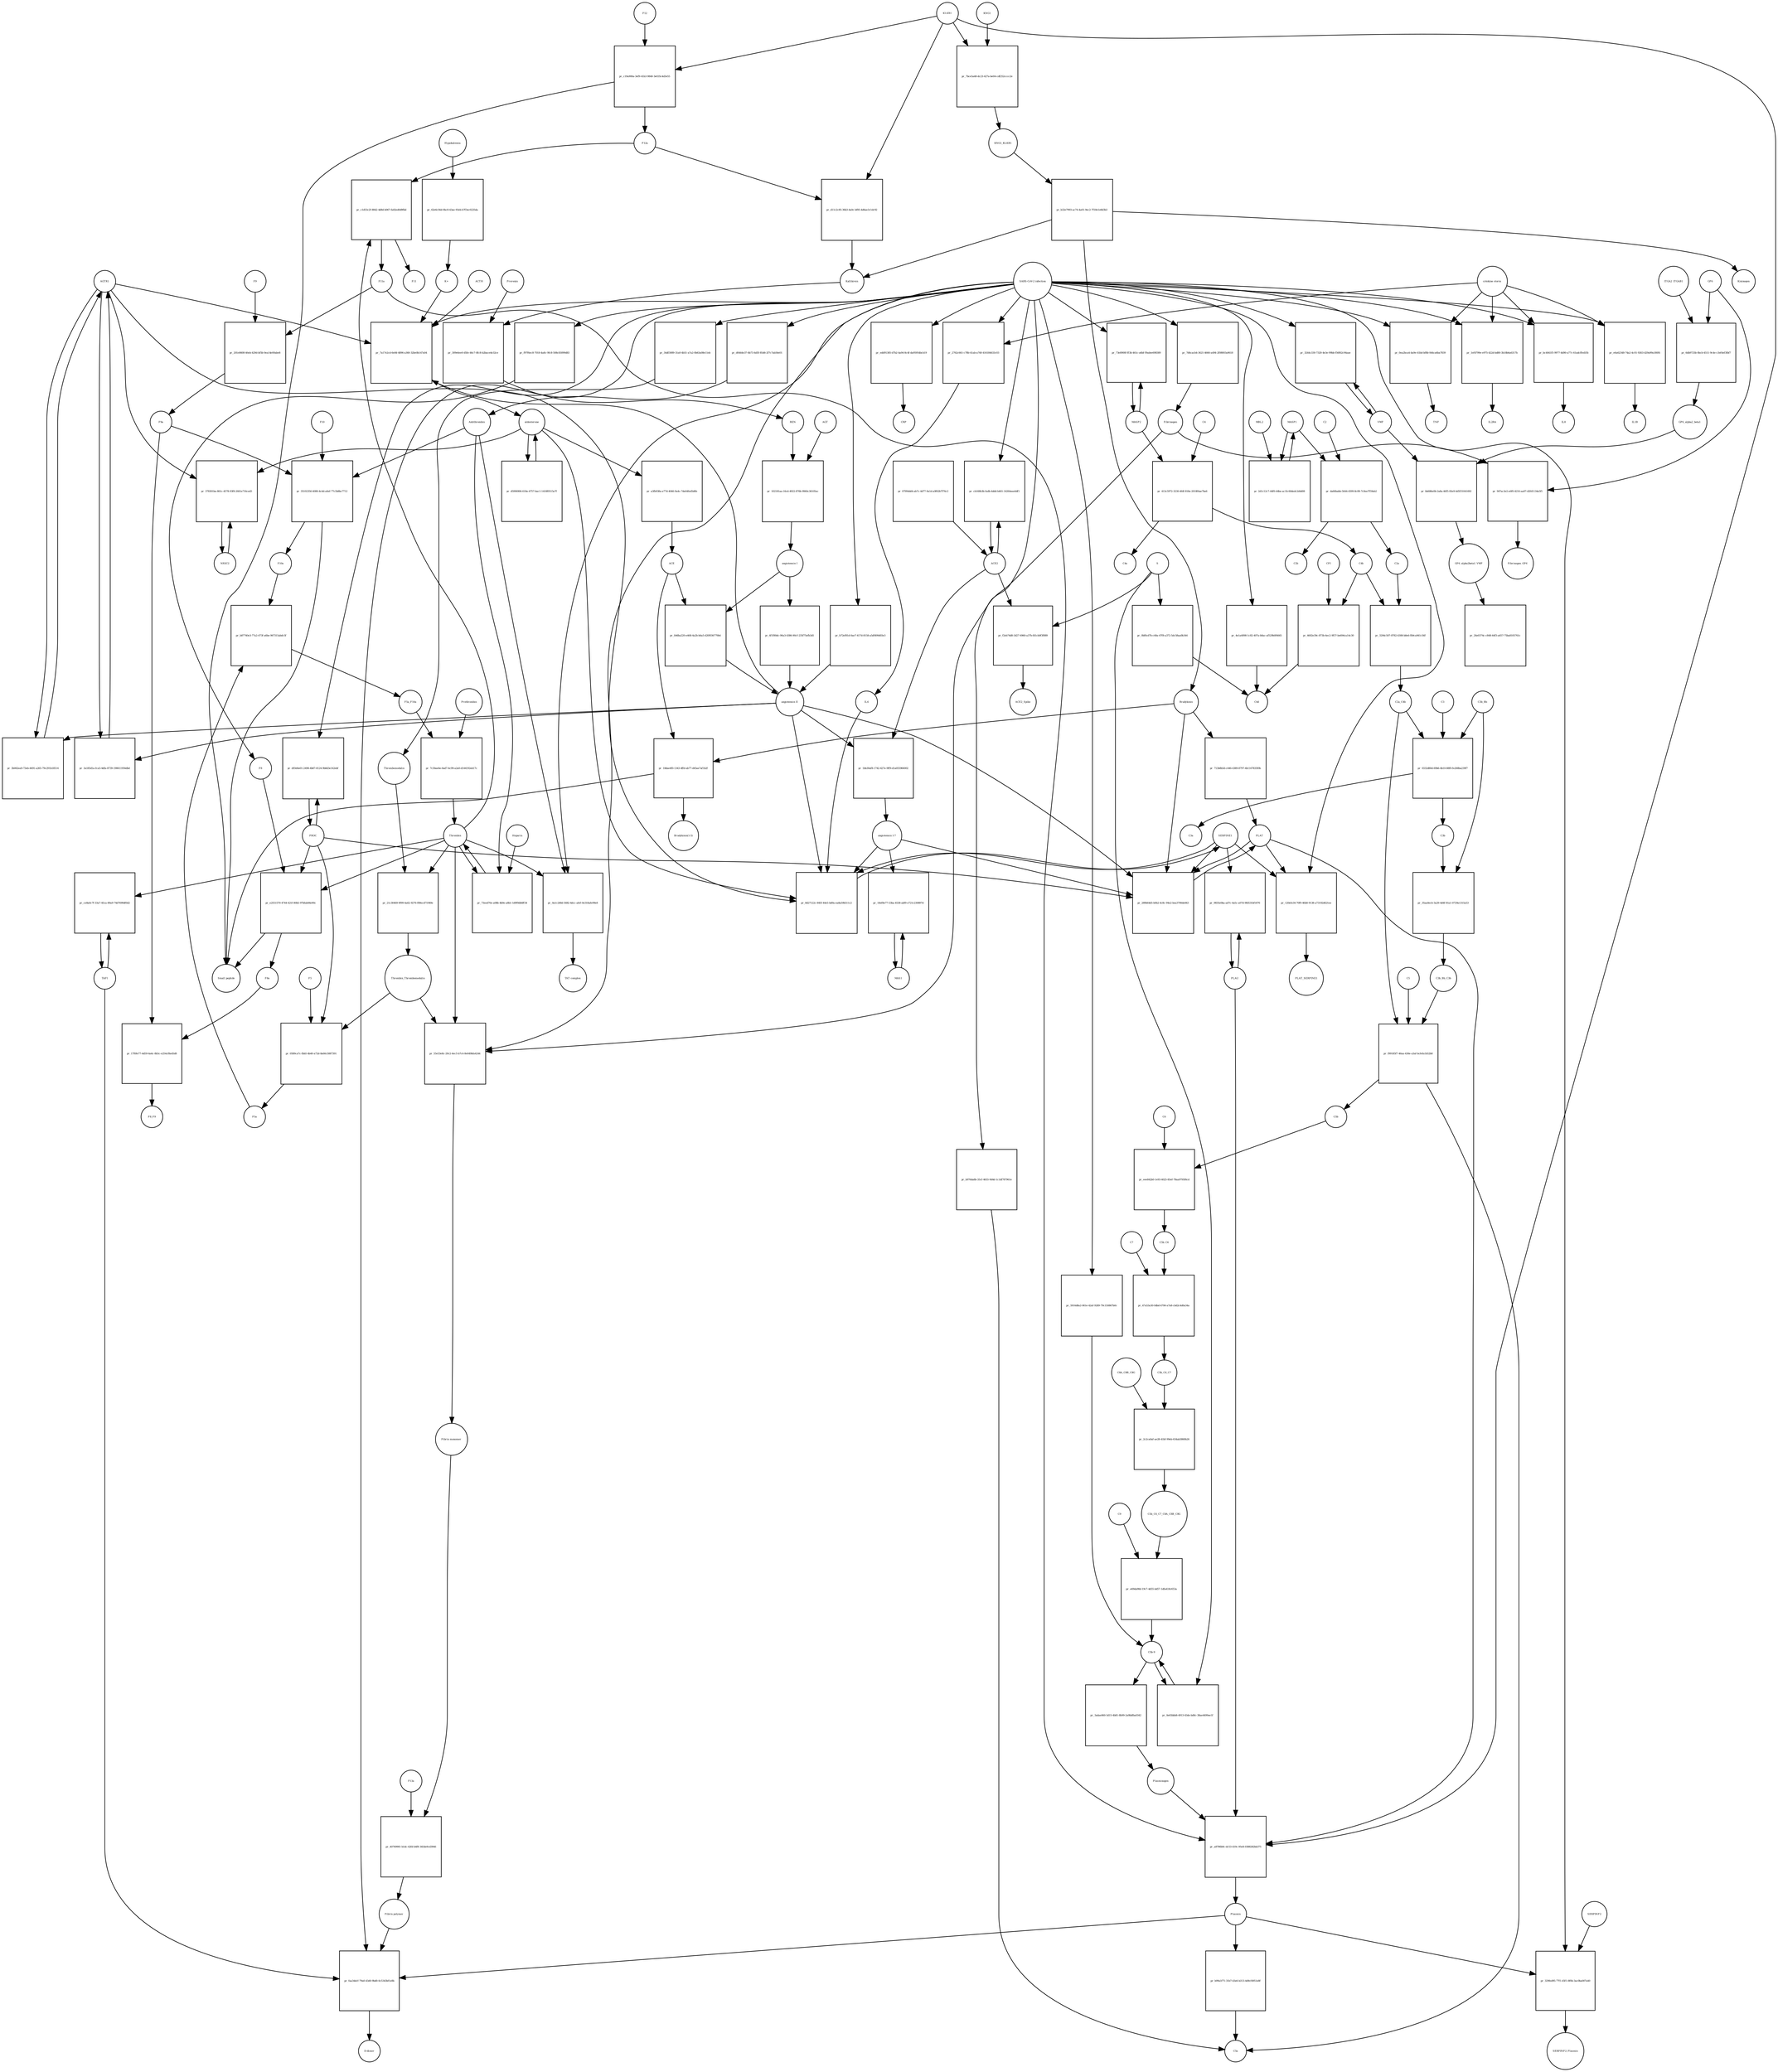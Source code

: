 strict digraph  {
F8 [annotation="urn_miriam_hgnc_3546|urn_miriam_taxonomy_9606", bipartite=0, cls=macromolecule, fontsize=4, label=F8, shape=circle];
"pr_e2551570-4744-421f-80b5-97bfab06e90c" [annotation="", bipartite=1, cls=process, fontsize=4, label="pr_e2551570-4744-421f-80b5-97bfab06e90c", shape=square];
"Small peptide" [annotation=urn_miriam_mesh_D010446, bipartite=0, cls=macromolecule, fontsize=4, label="Small peptide", shape=circle];
F8a [annotation="urn_miriam_hgnc.symbol_F8|urn_miriam_mesh_D015944|urn_miriam_taxonomy_9606", bipartite=0, cls=macromolecule, fontsize=4, label=F8a, shape=circle];
Thrombin [annotation="urn_miriam_hgnc_3535|urn_miriam_taxonomy_9606", bipartite=0, cls=macromolecule, fontsize=4, label=Thrombin, shape=circle];
PROC [annotation="urn_miriam_hgnc_9451|urn_miriam_taxonomy_9606", bipartite=0, cls=macromolecule, fontsize=4, label=PROC, shape=circle];
AGTR1 [annotation=urn_miriam_hgnc_336, bipartite=0, cls=macromolecule, fontsize=4, label=AGTR1, shape=circle];
"pr_3b062ea9-73eb-4491-a265-79c291b18514" [annotation="", bipartite=1, cls=process, fontsize=4, label="pr_3b062ea9-73eb-4491-a265-79c291b18514", shape=square];
"angiotensin II" [annotation="urn_miriam_obo.chebi_CHEBI%3A2718|urn_miriam_taxonomy_9606", bipartite=0, cls="simple chemical", fontsize=4, label="angiotensin II", shape=circle];
NR3C2 [annotation="", bipartite=0, cls=macromolecule, fontsize=4, label=NR3C2, shape=circle];
"pr_378301be-861c-4578-93f8-2661e716ced3" [annotation="", bipartite=1, cls=process, fontsize=4, label="pr_378301be-861c-4578-93f8-2661e716ced3", shape=square];
aldosterone [annotation="urn_miriam_obo.chebi_CHEBI%3A27584", bipartite=0, cls="simple chemical", fontsize=4, label=aldosterone, shape=circle];
"pr_d5996906-618e-4757-bac1-1418f0515a7f" [annotation="", bipartite=1, cls=process, fontsize=4, label="pr_d5996906-618e-4757-bac1-1418f0515a7f", shape=square];
SERPINE1 [annotation="", bipartite=0, cls=macromolecule, fontsize=4, label=SERPINE1, shape=circle];
"pr_8d27122c-845f-44e5-bd9a-ea8a59b511c2" [annotation="", bipartite=1, cls=process, fontsize=4, label="pr_8d27122c-845f-44e5-bd9a-ea8a59b511c2", shape=square];
"angiotensin I-7" [annotation="urn_miriam_obo.chebi_CHEBI%3A55438|urn_miriam_taxonomy_9606", bipartite=0, cls="simple chemical", fontsize=4, label="angiotensin I-7", shape=circle];
IL6 [annotation="urn_miriam_hgnc_6018|urn_miriam_taxonomy_9606", bipartite=0, cls=macromolecule, fontsize=4, label=IL6, shape=circle];
"pr_7a17e2cd-6e84-4896-a360-32be0b147a04" [annotation="", bipartite=1, cls=process, fontsize=4, label="pr_7a17e2cd-6e84-4896-a360-32be0b147a04", shape=square];
"SARS-CoV-2 infection" [annotation="urn_miriam_taxonomy_2697049|urn_miriam_mesh_D012327", bipartite=0, cls=phenotype, fontsize=4, label="SARS-CoV-2 infection", shape=circle];
"K+" [annotation="urn_miriam_obo.chebi_CHEBI%3A29103", bipartite=0, cls="simple chemical", fontsize=4, label="K+", shape=circle];
ACTH [annotation=urn_miriam_hgnc_9201, bipartite=0, cls="simple chemical", fontsize=4, label=ACTH, shape=circle];
"pr_b72ef81d-0ae7-417d-8158-a5df499d03e3" [annotation="", bipartite=1, cls=process, fontsize=4, label="pr_b72ef81d-0ae7-417d-8158-a5df499d03e3", shape=square];
Bradykinin [annotation="urn_miriam_obo.chebi_CHEBI%3A3165|urn_miriam_taxonomy_9606", bipartite=0, cls=macromolecule, fontsize=4, label=Bradykinin, shape=circle];
"pr_18dae4f0-1343-4ffd-ab77-d45ae7af1b2f" [annotation="", bipartite=1, cls=process, fontsize=4, label="pr_18dae4f0-1343-4ffd-ab77-d45ae7af1b2f", shape=square];
"Bradykinin(1-5)" [annotation="urn_miriam_mesh_C079000|urn_miriam_taxonomy_9606", bipartite=0, cls=macromolecule, fontsize=4, label="Bradykinin(1-5)", shape=circle];
ACE [annotation="urn_miriam_hgnc_2707|urn_miriam_taxonomy_9606", bipartite=0, cls=macromolecule, fontsize=4, label=ACE, shape=circle];
"pr_713b8b5d-c446-4389-8797-4b1167835f0b" [annotation="", bipartite=1, cls=process, fontsize=4, label="pr_713b8b5d-c446-4389-8797-4b1167835f0b", shape=square];
PLAT [annotation="urn_miriam_hgnc_9051|urn_miriam_taxonomy_9606", bipartite=0, cls=macromolecule, fontsize=4, label=PLAT, shape=circle];
"pr_3a185d1a-fca5-4dfa-8739-198611956dbd" [annotation="", bipartite=1, cls=process, fontsize=4, label="pr_3a185d1a-fca5-4dfa-8739-198611956dbd", shape=square];
MAS1 [annotation="", bipartite=0, cls=macromolecule, fontsize=4, label=MAS1, shape=circle];
"pr_18ef8e77-53ba-4538-abf9-e721c230897d" [annotation="", bipartite=1, cls=process, fontsize=4, label="pr_18ef8e77-53ba-4538-abf9-e721c230897d", shape=square];
Fibrinogen [annotation="urn_miriam_pubmed_19296670|urn_miriam_obo.go_GO%3A0005577|urn_miriam_hgnc_3661|urn_miriam_hgnc_3662|urn_miriam_hgnc_3694|urn_miriam_taxonomy_9606", bipartite=0, cls=complex, fontsize=4, label=Fibrinogen, shape=circle];
"pr_947ac3e2-e6f0-4216-aa07-d2fd1134a5f1" [annotation="", bipartite=1, cls=process, fontsize=4, label="pr_947ac3e2-e6f0-4216-aa07-d2fd1134a5f1", shape=square];
GP6 [annotation="urn_miriam_hgnc_HGNC%3A14388|urn_miriam_taxonomy_9606", bipartite=0, cls=macromolecule, fontsize=4, label=GP6, shape=circle];
Fibrinogen_GP6 [annotation="urn_miriam_pubmed_19296670|urn_miriam_obo.go_GO%3A0005577|urn_miriam_hgnc_HGNC%3A14388|urn_miriam_taxonomy_9606", bipartite=0, cls=complex, fontsize=4, label=Fibrinogen_GP6, shape=circle];
GP6_alpha2_beta1 [annotation="urn_miriam_pubmed_25051961|urn_miriam_taxonomy_10090|urn_miriam_hgnc_14338|urn_miriam_hgnc_6137|urn_miriam_hgnc_6153", bipartite=0, cls=complex, fontsize=4, label=GP6_alpha2_beta1, shape=circle];
"pr_bb686e0b-2a8a-46f5-83e9-4d5f31041692" [annotation="", bipartite=1, cls=process, fontsize=4, label="pr_bb686e0b-2a8a-46f5-83e9-4d5f31041692", shape=square];
VWF [annotation="urn_miriam_hgnc_12726|urn_miriam_taxonomy_9606", bipartite=0, cls=macromolecule, fontsize=4, label=VWF, shape=circle];
GP6_alpha2beta1_VWF [annotation="urn_miriam_pubmed_25051961|urn_miriam_taxonomy_10090|urn_miriam_hgnc_14338|urn_miriam_hgnc_6137|urn_miriam_hgnc_6153|urn_miriam_hgnc_12726", bipartite=0, cls=complex, fontsize=4, label=GP6_alpha2beta1_VWF, shape=circle];
"pr_6db9725b-0bcb-4511-9c4e-c3ef4ef3fbf7" [annotation="", bipartite=1, cls=process, fontsize=4, label="pr_6db9725b-0bcb-4511-9c4e-c3ef4ef3fbf7", shape=square];
ITGA2_ITGAB1 [annotation="urn_miriam_intact_EBI-16428357|urn_miriam_hgnc_6137|urn_miriam_hgnc_6153|urn_miriam_taxonomy_9606", bipartite=0, cls=complex, fontsize=4, label=ITGA2_ITGAB1, shape=circle];
"pr_26e0374c-c848-44f3-a657-75ba8105761c" [annotation="", bipartite=1, cls="omitted process", fontsize=4, label="pr_26e0374c-c848-44f3-a657-75ba8105761c", shape=square];
"Fibrin polymer" [annotation="urn_miriam_mesh_C465961|urn_miriam_taxonomy_9606", bipartite=0, cls=macromolecule, fontsize=4, label="Fibrin polymer", shape=circle];
"pr_faa34dcf-79a0-43d0-9bd0-0c5343bf1e8b" [annotation="", bipartite=1, cls=process, fontsize=4, label="pr_faa34dcf-79a0-43d0-9bd0-0c5343bf1e8b", shape=square];
"D-dimer" [annotation="urn_miriam_pubmed_19008457|urn_miriam_mesh_C036309|urn_miriam_taxonomy_9606", bipartite=0, cls=macromolecule, fontsize=4, label="D-dimer", shape=circle];
Plasmin [annotation="urn_miriam_hgnc.symbol_PLG|urn_miriam_mesh_D005341|urn_miriam_brenda_3.4.21.7|urn_miriam_taxonomy_9606", bipartite=0, cls=macromolecule, fontsize=4, label=Plasmin, shape=circle];
TAFI [annotation="urn_miriam_hgnc_1546|urn_miriam_taxonomy_9606", bipartite=0, cls=macromolecule, fontsize=4, label=TAFI, shape=circle];
"Fibrin monomer" [annotation="urn_miriam_mesh_C011468|urn_miriam_taxonomy_9606", bipartite=0, cls=macromolecule, fontsize=4, label="Fibrin monomer", shape=circle];
"pr_40749901-b1dc-42fd-b4f8-345de9cd3946" [annotation="", bipartite=1, cls=process, fontsize=4, label="pr_40749901-b1dc-42fd-b4f8-345de9cd3946", shape=square];
F13a [annotation="urn_miriam_hgnc.symbol_F13|urn_miriam_mesh_D026122|urn_miriam_brenda_2.3.2.13|urn_miriam_taxonomy_9606", bipartite=0, cls=macromolecule, fontsize=4, label=F13a, shape=circle];
"pr_0ea2bca4-ba9e-41bd-bf8b-044ca6ba7839" [annotation="", bipartite=1, cls=process, fontsize=4, label="pr_0ea2bca4-ba9e-41bd-bf8b-044ca6ba7839", shape=square];
TNF [annotation="urn_miriam_hgnc_11892|urn_miriam_taxonomy_9606", bipartite=0, cls=macromolecule, fontsize=4, label=TNF, shape=circle];
"cytokine storm" [annotation="urn_miriam_pubmed_2504360|urn_miriam_taxonomy_9606", bipartite=0, cls=phenotype, fontsize=4, label="cytokine storm", shape=circle];
"pr_b99a1f71-31b7-43e6-b313-4d9cf4951e8f" [annotation="", bipartite=1, cls=process, fontsize=4, label="pr_b99a1f71-31b7-43e6-b313-4d9cf4951e8f", shape=square];
C5a [annotation="urn_miriam_hgnc.symbol_C5|urn_miriam_mesh_D015936|urn_miriam_taxonomy_9606", bipartite=0, cls=macromolecule, fontsize=4, label=C5a, shape=circle];
"pr_3adae060-5d15-4b81-8b99-2a9bbfba0342" [annotation="", bipartite=1, cls=process, fontsize=4, label="pr_3adae060-5d15-4b81-8b99-2a9bbfba0342", shape=square];
Plasminogen [annotation="urn_miriam_hgnc_9071|urn_miriam_taxonomy_9606", bipartite=0, cls=macromolecule, fontsize=4, label=Plasminogen, shape=circle];
"C5b-9" [annotation="urn_miriam_obo.go_GO%3A0005579|urn_miriam_mesh_D015938|urn_miriam_mesh_D050776|urn_miriam_hgnc_1339|urn_miriam_hgnc_1346|urn_miriam_hgnc_1352|urn_miriam_hgnc_1353|urn_miriam_hgnc_1354|urn_miriam_hgnc_1358|urn_miriam_taxonomy_9606", bipartite=0, cls=complex, fontsize=4, label="C5b-9", shape=circle];
C2 [annotation="urn_miriam_hgnc_1248|urn_miriam_taxonomy_9606", bipartite=0, cls=macromolecule, fontsize=4, label=C2, shape=circle];
"pr_da66babb-5644-4599-8c89-7c9ee7f59ab2" [annotation="", bipartite=1, cls=process, fontsize=4, label="pr_da66babb-5644-4599-8c89-7c9ee7f59ab2", shape=square];
C2a [annotation="urn_miriam_hgnc.symbol_C2|urn_miriam_mesh_D050678|urn_miriam_taxonomy_9606", bipartite=0, cls=macromolecule, fontsize=4, label=C2a, shape=circle];
C2b [annotation="urn_miriam_hgnc.symbol_C2|urn_miriam_mesh_D050679|urn_miriam_taxonomy_9606", bipartite=0, cls=macromolecule, fontsize=4, label=C2b, shape=circle];
MASP1 [annotation="urn_miriam_hgnc_6901|urn_miriam_taxonomy_9606", bipartite=0, cls=macromolecule, fontsize=4, label=MASP1, shape=circle];
"pr_1ef4799e-e975-422d-bd80-3b18b6a6317b" [annotation="", bipartite=1, cls=process, fontsize=4, label="pr_1ef4799e-e975-422d-bd80-3b18b6a6317b", shape=square];
IL2RA [annotation="urn_miriam_hgnc_6008|urn_miriam_taxonomy_9606", bipartite=0, cls=macromolecule, fontsize=4, label=IL2RA, shape=circle];
"pr_bc4041f5-9977-4d90-a77c-61adcffed1fb" [annotation="", bipartite=1, cls=process, fontsize=4, label="pr_bc4041f5-9977-4d90-a77c-61adcffed1fb", shape=square];
IL8 [annotation="urn_miriam_hgnc_6025|urn_miriam_taxonomy_9606", bipartite=0, cls=macromolecule, fontsize=4, label=IL8, shape=circle];
"pr_b976da8b-35cf-4655-9d4d-1c1df787961e" [annotation="", bipartite=1, cls=process, fontsize=4, label="pr_b976da8b-35cf-4655-9d4d-1c1df787961e", shape=square];
"pr_2762c661-c78b-41ab-a740-416184633c03" [annotation="", bipartite=1, cls=process, fontsize=4, label="pr_2762c661-c78b-41ab-a740-416184633c03", shape=square];
"pr_e6a62348-74a2-4c01-9263-d29a99a180f4" [annotation="", bipartite=1, cls=process, fontsize=4, label="pr_e6a62348-74a2-4c01-9263-d29a99a180f4", shape=square];
IL1B [annotation="urn_miriam_hgnc_5992|urn_miriam_taxonomy_9606", bipartite=0, cls=macromolecule, fontsize=4, label=IL1B, shape=circle];
Prorenin [annotation="urn_miriam_hgnc_9958|urn_miriam_taxonomy_9606", bipartite=0, cls=macromolecule, fontsize=4, label=Prorenin, shape=circle];
"pr_309e6ee0-d5fe-46c7-8fc8-b2bace4e32ce" [annotation="", bipartite=1, cls=process, fontsize=4, label="pr_309e6ee0-d5fe-46c7-8fc8-b2bace4e32ce", shape=square];
REN [annotation="urn_miriam_hgnc.symbol_REN|urn_miriam_taxonomy_9606", bipartite=0, cls=macromolecule, fontsize=4, label=REN, shape=circle];
Kallikrein [annotation="urn_miriam_hgnc.symbol_KLKB1|urn_miriam_mesh_D020842|urn_miriam_brenda_3.4.21.34|urn_miriam_taxonomy_9606", bipartite=0, cls=macromolecule, fontsize=4, label=Kallikrein, shape=circle];
KLKB1 [annotation="urn_miriam_hgnc_6371|urn_miriam_taxonomy_9606", bipartite=0, cls=macromolecule, fontsize=4, label=KLKB1, shape=circle];
"pr_d11c2c85-36b3-4a0c-bf85-4d6ae3c1dc92" [annotation="", bipartite=1, cls=process, fontsize=4, label="pr_d11c2c85-36b3-4a0c-bf85-4d6ae3c1dc92", shape=square];
F12a [annotation="urn_miriam_hgnc.symbol_F12|urn_miriam_mesh_D015956|urn_miriam_brenda_3.4.21.38|urn_miriam_taxonomy_9606", bipartite=0, cls=macromolecule, fontsize=4, label=F12a, shape=circle];
"pr_34df3089-31a0-4b51-a7a2-0b63a08e11eb" [annotation="", bipartite=1, cls=process, fontsize=4, label="pr_34df3089-31a0-4b51-a7a2-0b63a08e11eb", shape=square];
Thrombomodulin [annotation="urn_miriam_hgnc_11784|urn_miriam_taxonomy_9606", bipartite=0, cls=macromolecule, fontsize=4, label=Thrombomodulin, shape=circle];
"pr_329fed95-77f1-45f1-8f0b-3ac0ba007a40" [annotation="", bipartite=1, cls=process, fontsize=4, label="pr_329fed95-77f1-45f1-8f0b-3ac0ba007a40", shape=square];
SERPINF2 [annotation="urn_miriam_hgnc_9075|urn_miriam_taxonomy_9606", bipartite=0, cls=macromolecule, fontsize=4, label=SERPINF2, shape=circle];
SERPINF2_Plasmin [annotation="urn_miriam_pubmed_2437112|urn_miriam_biogrid_314240|urn_miriam_hgnc_9075|urn_miriam_mesh_D005341|urn_miriam_taxonomy_9606", bipartite=0, cls=complex, fontsize=4, label=SERPINF2_Plasmin, shape=circle];
"pr_4e1a4098-1c82-407a-b8ac-af529b0f4665" [annotation="", bipartite=1, cls=process, fontsize=4, label="pr_4e1a4098-1c82-407a-b8ac-af529b0f4665", shape=square];
C4d [annotation="urn_miriam_hgnc.symbol_C4b|urn_miriam_mesh_C032261|urn_miriam_taxonomy_9606", bipartite=0, cls=macromolecule, fontsize=4, label=C4d, shape=circle];
"pr_5916d8a2-061e-42af-9289-79c150867b0c" [annotation="", bipartite=1, cls=process, fontsize=4, label="pr_5916d8a2-061e-42af-9289-79c150867b0c", shape=square];
"pr_d93d4e01-2498-4b87-8124-9b8d3e142ebf" [annotation="", bipartite=1, cls=process, fontsize=4, label="pr_d93d4e01-2498-4b87-8124-9b8d3e142ebf", shape=square];
"pr_3244c330-7320-4e3e-99bb-f56f62c94aae" [annotation="", bipartite=1, cls=process, fontsize=4, label="pr_3244c330-7320-4e3e-99bb-f56f62c94aae", shape=square];
"pr_edd91385-d7b2-4a94-8c4f-da95954bcb19" [annotation="", bipartite=1, cls=process, fontsize=4, label="pr_edd91385-d7b2-4a94-8c4f-da95954bcb19", shape=square];
CRP [annotation="urn_miriam_hgnc_2367|urn_miriam_taxonomy_9606", bipartite=0, cls=macromolecule, fontsize=4, label=CRP, shape=circle];
"pr_0e65bbb8-4913-43de-bd0c-38ae4499ee1f" [annotation="", bipartite=1, cls=process, fontsize=4, label="pr_0e65bbb8-4913-43de-bd0c-38ae4499ee1f", shape=square];
S [annotation="urn_miriam_uniprot_P0DTC2|urn_miriam_uniprot_P59594|urn_miriam_taxonomy_2697049", bipartite=0, cls=macromolecule, fontsize=4, label=S, shape=circle];
"pr_0bf8cd7b-c40a-47f8-a372-5dc58aa0b344" [annotation="", bipartite=1, cls=process, fontsize=4, label="pr_0bf8cd7b-c40a-47f8-a372-5dc58aa0b344", shape=square];
"pr_1bb30af8-1742-427e-9ff9-d1a055966002" [annotation="", bipartite=1, cls=process, fontsize=4, label="pr_1bb30af8-1742-427e-9ff9-d1a055966002", shape=square];
ACE2 [annotation="urn_miriam_hgnc_13557|urn_miriam_taxonomy_9606", bipartite=0, cls=macromolecule, fontsize=4, label=ACE2, shape=circle];
"pr_07994dd4-ab7c-4d77-9a1d-a9f62b7f76c2" [annotation="", bipartite=1, cls=process, fontsize=4, label="pr_07994dd4-ab7c-4d77-9a1d-a9f62b7f76c2", shape=square];
"pr_f2eb74d8-3d27-4960-a37b-fd1cb0f3f889" [annotation="", bipartite=1, cls=process, fontsize=4, label="pr_f2eb74d8-3d27-4960-a37b-fd1cb0f3f889", shape=square];
ACE2_Spike [annotation="urn_miriam_pdb_6CS2|urn_miriam_hgnc_13557|urn_miriam_uniprot_P0DTC2|urn_miriam_taxonomy_9606|urn_miriam_taxonomy_2697049", bipartite=0, cls=complex, fontsize=4, label=ACE2_Spike, shape=circle];
"pr_cb168b3b-fadb-4ddd-b461-14264eee6df1" [annotation="", bipartite=1, cls=process, fontsize=4, label="pr_cb168b3b-fadb-4ddd-b461-14264eee6df1", shape=square];
"pr_d0444e37-6b73-4d5f-85d6-2f7c7ab56e01" [annotation="", bipartite=1, cls=process, fontsize=4, label="pr_d0444e37-6b73-4d5f-85d6-2f7c7ab56e01", shape=square];
Antithrombin [annotation="urn_miriam_hgnc_775|urn_miriam_taxonomy_9606", bipartite=0, cls=macromolecule, fontsize=4, label=Antithrombin, shape=circle];
"pr_f97f6ec8-7018-4a8c-9fc8-508c83099d83" [annotation="", bipartite=1, cls=process, fontsize=4, label="pr_f97f6ec8-7018-4a8c-9fc8-508c83099d83", shape=square];
C4b [annotation="urn_miriam_hgnc_1324|urn_miriam_taxonomy_9606", bipartite=0, cls=macromolecule, fontsize=4, label=C4b, shape=circle];
"pr_4602e39c-873b-4ec2-9f37-be694ca14c30" [annotation="", bipartite=1, cls=process, fontsize=4, label="pr_4602e39c-873b-4ec2-9f37-be694ca14c30", shape=square];
CFI [annotation="urn_miriam_hgnc_2771|urn_miriam_taxonomy_9606", bipartite=0, cls=macromolecule, fontsize=4, label=CFI, shape=circle];
C3b [annotation="urn_miriam_hgnc.symbol_C3|urn_miriam_mesh_D003179|urn_miriam_taxonomy_9606", bipartite=0, cls=macromolecule, fontsize=4, label=C3b, shape=circle];
"pr_35aa0ecb-3a29-4d4f-81a1-0729a1315a53" [annotation="", bipartite=1, cls=process, fontsize=4, label="pr_35aa0ecb-3a29-4d4f-81a1-0729a1315a53", shape=square];
C3b_Bb [annotation="urn_miriam_pubmed_12440962|urn_miriam_brenda_3.4.21.47|urn_miriam_mesh_D051561|urn_miriam_mesh_D003179|urn_miriam_hgnc_1037|urn_miriam_taxonomy_9606", bipartite=0, cls=complex, fontsize=4, label=C3b_Bb, shape=circle];
C3b_Bb_C3b [annotation="urn_miriam_pubmed_12440962|urn_miriam_brenda_34.4.21.47|urn_miriam_mesh_D051566|urn_miriam_mesh_D003179|urn_miriam_hgnc_1037|urn_miriam_taxonomy_9606", bipartite=0, cls=complex, fontsize=4, label=C3b_Bb_C3b, shape=circle];
"pr_3204c507-8782-4308-b8e6-fb9ca941c56f" [annotation="", bipartite=1, cls=process, fontsize=4, label="pr_3204c507-8782-4308-b8e6-fb9ca941c56f", shape=square];
C2a_C4b [annotation="urn_miriam_mesh_D051574|urn_miriam_brenda_3.4.21.43|urn_miriam_mesh_D050678|urn_miriam_hgnc_1324|urn_miriam_taxonomy_9606", bipartite=0, cls=complex, fontsize=4, label=C2a_C4b, shape=circle];
C4 [annotation="urn_miriam_mesh_D00318|urn_miriam_taxonomy_9606", bipartite=0, cls=macromolecule, fontsize=4, label=C4, shape=circle];
"pr_413c5972-3230-4fdf-818e-2018f4ae7be6" [annotation="", bipartite=1, cls=process, fontsize=4, label="pr_413c5972-3230-4fdf-818e-2018f4ae7be6", shape=square];
C4a [annotation="urn_miriam_hgnc_1323|urn_miriam_taxonomy_9606", bipartite=0, cls=macromolecule, fontsize=4, label=C4a, shape=circle];
MASP2 [annotation="urn_miriam_hgnc_6902|urn_miriam_taxonomy_9606", bipartite=0, cls=macromolecule, fontsize=4, label=MASP2, shape=circle];
"pr_2d1c12c7-44f0-44be-ac1b-60dedc2d4d08" [annotation="", bipartite=1, cls=process, fontsize=4, label="pr_2d1c12c7-44f0-44be-ac1b-60dedc2d4d08", shape=square];
MBL2 [annotation="urn_miriam_hgnc_6902|urn_miriam_taxonomy_9606", bipartite=0, cls=macromolecule, fontsize=4, label=MBL2, shape=circle];
"pr_73e8900f-ff3b-461c-a6bf-f9adee698389" [annotation="", bipartite=1, cls=process, fontsize=4, label="pr_73e8900f-ff3b-461c-a6bf-f9adee698389", shape=square];
PLAU [annotation="urn_miriam_hgnc_9052|urn_miriam_taxonomy_9606", bipartite=0, cls=macromolecule, fontsize=4, label=PLAU, shape=circle];
"pr_9835e0ba-ad7c-4a5c-a07d-9fd531bf1876" [annotation="", bipartite=1, cls=process, fontsize=4, label="pr_9835e0ba-ad7c-4a5c-a07d-9fd531bf1876", shape=square];
C5b_C6_C7_C8A_C8B_C8G [annotation="urn_miriam_pubmed_28630159|urn_miriam_mesh_C042295|urn_miriam_mesh_D050776|urn_miriam_hgnc_1339|urn_miriam_hgnc_1352|urn_miriam_hgnc_1353|urn_miriam_hgnc_1354|urn_miriam_taxonomy_9606", bipartite=0, cls=complex, fontsize=4, label=C5b_C6_C7_C8A_C8B_C8G, shape=circle];
"pr_e69da98d-19c7-4d55-bd57-1dfa418c653a" [annotation="", bipartite=1, cls=process, fontsize=4, label="pr_e69da98d-19c7-4d55-bd57-1dfa418c653a", shape=square];
C9 [annotation="urn_miriam_hgnc_1358|urn_miriam_taxonomy_9606", bipartite=0, cls=macromolecule, fontsize=4, label=C9, shape=circle];
C5b_C6_C7 [annotation="urn_miriam_pubmed_28630159|urn_miriam_mesh_C037453|urn_miriam_mesh_D050776|urn_miriam_hgnc_1339|urn_miriam_hgnc_1346|urn_miriam_taxonomy_9606", bipartite=0, cls=complex, fontsize=4, label=C5b_C6_C7, shape=circle];
"pr_2c2ca0af-ae28-41bf-99eb-634ab3860b26" [annotation="", bipartite=1, cls=process, fontsize=4, label="pr_2c2ca0af-ae28-41bf-99eb-634ab3860b26", shape=square];
C8A_C8B_C8G [annotation="urn_miriam_mesh_D003185|urn_miriam_hgnc_1353|urn_miriam_hgnc_1352|urn_miriam_hgnc_1354|urn_miriam_taxonomy_9606", bipartite=0, cls=complex, fontsize=4, label=C8A_C8B_C8G, shape=circle];
C5b_C6 [annotation="urn_miriam_mesh_C050974|urn_miriam_mesh_D050776|urn_miriam_hgnc_1339|urn_miriam_taxonomy_9606", bipartite=0, cls=complex, fontsize=4, label=C5b_C6, shape=circle];
"pr_47a53a30-0dbd-4706-a7a8-cbd2c4d0a34a" [annotation="", bipartite=1, cls=process, fontsize=4, label="pr_47a53a30-0dbd-4706-a7a8-cbd2c4d0a34a", shape=square];
C7 [annotation="urn_miriam_hgnc_HGNC%3A1346|urn_miriam_taxonomy_9606", bipartite=0, cls=macromolecule, fontsize=4, label=C7, shape=circle];
C5b [annotation="urn_miriam_hgnc.symbol_C5|urn_miriam_mesh_D050776|urn_miriam_taxonomy_9606", bipartite=0, cls=macromolecule, fontsize=4, label=C5b, shape=circle];
"pr_eee842b0-1e93-4025-85ef-78aa9795f6cd" [annotation="", bipartite=1, cls=process, fontsize=4, label="pr_eee842b0-1e93-4025-85ef-78aa9795f6cd", shape=square];
C6 [annotation="urn_miriam_hgnc_1339|urn_miriam_taxonomy_9606", bipartite=0, cls=macromolecule, fontsize=4, label=C6, shape=circle];
C5 [annotation="urn_miriam_hgnc_1331|urn_miriam_taxonomy_9606", bipartite=0, cls=macromolecule, fontsize=4, label=C5, shape=circle];
"pr_f99185f7-46aa-436e-a3af-bcfefa1b52b8" [annotation="", bipartite=1, cls=process, fontsize=4, label="pr_f99185f7-46aa-436e-a3af-bcfefa1b52b8", shape=square];
C3 [annotation="urn_miriam_hgnc_1318|urn_miriam_taxonomy_9606", bipartite=0, cls=macromolecule, fontsize=4, label=C3, shape=circle];
"pr_0332d80d-69b6-4b10-88f0-fe268ba239f7" [annotation="", bipartite=1, cls=process, fontsize=4, label="pr_0332d80d-69b6-4b10-88f0-fe268ba239f7", shape=square];
C3a [annotation="urn_miriam_hgnc.symbol_C3|urn_miriam_mesh_D015926|urn_miriam_taxonomy_9606", bipartite=0, cls=macromolecule, fontsize=4, label=C3a, shape=circle];
"pr_21c30469-9f99-4a62-9276-f89ecd71949e" [annotation="", bipartite=1, cls=process, fontsize=4, label="pr_21c30469-9f99-4a62-9276-f89ecd71949e", shape=square];
Thrombin_Thrombomodulin [annotation="urn_miriam_pubmed_6282863|urn_miriam_taxonomy_9986|urn_miriam_biogrid_283352|urn_miriam_mesh_D013917|urn_miriam_hgnc_11784", bipartite=0, cls=complex, fontsize=4, label=Thrombin_Thrombomodulin, shape=circle];
"pr_55e53e8c-29c2-4ec5-b7c4-8e649bfa4244" [annotation="", bipartite=1, cls=process, fontsize=4, label="pr_55e53e8c-29c2-4ec5-b7c4-8e649bfa4244", shape=square];
KNG1_KLKB1 [annotation="urn_miriam_pubmed_17598838|urn_miriam_intact_EBI-10087151|urn_miriam_hgnc_6371|urn_miriam_hgnc_6383|urn_miriam_taxonomy_9606", bipartite=0, cls=complex, fontsize=4, label=KNG1_KLKB1, shape=circle];
"pr_b32e7993-ac74-4a01-9ec2-7f18e1e8d3b3" [annotation="", bipartite=1, cls=process, fontsize=4, label="pr_b32e7993-ac74-4a01-9ec2-7f18e1e8d3b3", shape=square];
Kininogen [annotation="urn_miriam_hgnc.symbol_KNG1|urn_miriam_mesh_D019679|urn_miriam_taxonomy_9606", bipartite=0, cls=macromolecule, fontsize=4, label=Kininogen, shape=circle];
"pr_7d6cacb4-3621-4666-a494-2f08003a9618" [annotation="", bipartite=1, cls=process, fontsize=4, label="pr_7d6cacb4-3621-4666-a494-2f08003a9618", shape=square];
"angiotensin I" [annotation="urn_miriam_obo.chebi_CHEBI%3A2718|urn_miriam_taxonomy_9606", bipartite=0, cls="simple chemical", fontsize=4, label="angiotensin I", shape=circle];
"pr_6f1f80dc-90a3-4386-90cf-235f75efb3d1" [annotation="", bipartite=1, cls=process, fontsize=4, label="pr_6f1f80dc-90a3-4386-90cf-235f75efb3d1", shape=square];
"pr_120efe34-70f9-46b8-9138-a73192d621ee" [annotation="", bipartite=1, cls=process, fontsize=4, label="pr_120efe34-70f9-46b8-9138-a73192d621ee", shape=square];
PLAT_SERPINE1 [annotation="urn_miriam_pubmed_22449964|urn_miriam_intact_EBI-7800882|urn_miriam_hgnc_9051|urn_miriam_hgnc_8593|urn_miriam_taxonomy_9606", bipartite=0, cls=complex, fontsize=4, label=PLAT_SERPINE1, shape=circle];
"pr_ce8a0c7f-33a7-45ca-89a9-74d7699df0d2" [annotation="", bipartite=1, cls=process, fontsize=4, label="pr_ce8a0c7f-33a7-45ca-89a9-74d7699df0d2", shape=square];
"pr_289b64d5-b0b2-4c8c-94e2-bea3700de843" [annotation="", bipartite=1, cls=process, fontsize=4, label="pr_289b64d5-b0b2-4c8c-94e2-bea3700de843", shape=square];
"pr_0a1c248d-5682-4dcc-afef-0e318afe99e8" [annotation="", bipartite=1, cls=process, fontsize=4, label="pr_0a1c248d-5682-4dcc-afef-0e318afe99e8", shape=square];
"TAT complex" [annotation="urn_miriam_pubmed_22930518|urn_miriam_mesh_C046193|urn_miriam_mesh_D013917|urn_miriam_hgnc_775|urn_miriam_taxonomy_9606", bipartite=0, cls=complex, fontsize=4, label="TAT complex", shape=circle];
"pr_a8786b9c-dc53-419c-95e8-0388282bb375" [annotation="", bipartite=1, cls=process, fontsize=4, label="pr_a8786b9c-dc53-419c-95e8-0388282bb375", shape=square];
F11a [annotation="urn_miriam_hgnc.symbol_F11|urn_miriam_mesh_D015945|urn_miriam_brenda_3.4.21.27|urn_miriam_taxonomy_9606", bipartite=0, cls=macromolecule, fontsize=4, label=F11a, shape=circle];
"pr_73eed70e-a08b-4b9e-a8b1-1d9f9db6ff34" [annotation="", bipartite=1, cls=process, fontsize=4, label="pr_73eed70e-a08b-4b9e-a8b1-1d9f9db6ff34", shape=square];
Heparin [annotation="urn_miriam_pubmed_708377|urn_miriam_obo.chebi_CHEBI%3A28304|urn_miriam_taxonomy_9606", bipartite=0, cls="simple chemical", fontsize=4, label=Heparin, shape=circle];
Prothrombin [annotation="urn_miriam_hgnc_3535|urn_miriam_taxonomy_9606", bipartite=0, cls=macromolecule, fontsize=4, label=Prothrombin, shape=circle];
"pr_7c56ae6e-6ad7-4c99-a2a0-d144192eb17c" [annotation="", bipartite=1, cls=process, fontsize=4, label="pr_7c56ae6e-6ad7-4c99-a2a0-d144192eb17c", shape=square];
F5a_F10a [annotation="urn_miriam_pubmed_2303476|urn_miriam_mesh_C022475|urn_miriam_mesh_D15943|urn_miriam_mesh_D015951|urn_miriam_taxonomy_9606", bipartite=0, cls=complex, fontsize=4, label=F5a_F10a, shape=circle];
F10a [annotation="urn_miriam_hgnc.symbol_F10|urn_miriam_mesh_D015951|urn_miriam_brenda_3.4.21.6|urn_miriam_taxonomy_9606", bipartite=0, cls=macromolecule, fontsize=4, label=F10a, shape=circle];
"pr_b87740e3-77a2-473f-a6be-967315abdc5f" [annotation="", bipartite=1, cls=process, fontsize=4, label="pr_b87740e3-77a2-473f-a6be-967315abdc5f", shape=square];
F5a [annotation="urn_miriam_hgnc.symbol_F5|urn_miriam_mesh_D015943|urn_miriam_taxonomy_9606", bipartite=0, cls=macromolecule, fontsize=4, label=F5a, shape=circle];
F5 [annotation="urn_miriam_hgnc_3541|urn_miriam_taxonomy_9606", bipartite=0, cls=macromolecule, fontsize=4, label=F5, shape=circle];
"pr_0589ca7c-fbb5-4b40-a72d-8a66c5887391" [annotation="", bipartite=1, cls=process, fontsize=4, label="pr_0589ca7c-fbb5-4b40-a72d-8a66c5887391", shape=square];
F9a [annotation="urn_miriam_hgnc.symbol_F9|urn_miriam_mesh_D015949|urn_miriam_taxonomy_9606", bipartite=0, cls=macromolecule, fontsize=4, label=F9a, shape=circle];
"pr_17f0fe77-4d59-4a4c-8b5c-e254cf8a45d8" [annotation="", bipartite=1, cls=process, fontsize=4, label="pr_17f0fe77-4d59-4a4c-8b5c-e254cf8a45d8", shape=square];
F8_F9 [annotation="urn_miriam_pubmed_22471307|urn_miriam_hgnc_3546|urn_miriam_hgnc_35531|urn_miriam_intact_EBI-11621595|urn_miriam_taxonomy_9606", bipartite=0, cls=complex, fontsize=4, label=F8_F9, shape=circle];
F9 [annotation="urn_miriam_hgnc_35531|urn_miriam_taxonomy_9606", bipartite=0, cls=macromolecule, fontsize=4, label=F9, shape=circle];
"pr_201e8608-46eb-429d-bf5b-0ea14e00abe8" [annotation="", bipartite=1, cls=process, fontsize=4, label="pr_201e8608-46eb-429d-bf5b-0ea14e00abe8", shape=square];
"pr_7bce5a48-dc23-427a-be04-cdf252cccc2e" [annotation="", bipartite=1, cls=process, fontsize=4, label="pr_7bce5a48-dc23-427a-be04-cdf252cccc2e", shape=square];
KNG1 [annotation="urn_miriam_hgnc.symbol_6383|urn_miriam_taxonomy_9606", bipartite=0, cls=macromolecule, fontsize=4, label=KNG1, shape=circle];
"pr_c1d53c2f-8842-4d8d-b067-fa82ed0d9fbd" [annotation="", bipartite=1, cls=process, fontsize=4, label="pr_c1d53c2f-8842-4d8d-b067-fa82ed0d9fbd", shape=square];
F11 [annotation="urn_miriam_hgnc_3529|urn_miriam_taxonomy_9606", bipartite=0, cls=macromolecule, fontsize=4, label=F11, shape=circle];
F12 [annotation="urn_miriam_hgnc_3530|urn_miriam_taxonomy_9606", bipartite=0, cls=macromolecule, fontsize=4, label=F12, shape=circle];
"pr_c19a900a-3ef9-41b3-9840-3e035c4d3e55" [annotation="", bipartite=1, cls=process, fontsize=4, label="pr_c19a900a-3ef9-41b3-9840-3e035c4d3e55", shape=square];
"pr_b9dba220-e468-4a2b-b6a5-d20f036779b4" [annotation="", bipartite=1, cls=process, fontsize=4, label="pr_b9dba220-e468-4a2b-b6a5-d20f036779b4", shape=square];
F10 [annotation="urn_miriam_hgnc_3528|urn_miriam_taxonomy_9606", bipartite=0, cls=macromolecule, fontsize=4, label=F10, shape=circle];
"pr_35102356-4080-4c4d-a0ef-77c5b8bc7712" [annotation="", bipartite=1, cls=process, fontsize=4, label="pr_35102356-4080-4c4d-a0ef-77c5b8bc7712", shape=square];
AGT [annotation="urn_miriam_hgnc_333|urn_miriam_taxonomy_9606", bipartite=0, cls=macromolecule, fontsize=4, label=AGT, shape=circle];
"pr_102181aa-16cd-4922-876b-9960c36105ec" [annotation="", bipartite=1, cls=process, fontsize=4, label="pr_102181aa-16cd-4922-876b-9960c36105ec", shape=square];
"pr_a3fb938a-e77d-4046-9a4c-7de64fed5d6b" [annotation="", bipartite=1, cls=process, fontsize=4, label="pr_a3fb938a-e77d-4046-9a4c-7de64fed5d6b", shape=square];
"pr_62e6c56d-0bc8-43ae-93eb-b7f3ec0225da" [annotation="", bipartite=1, cls=process, fontsize=4, label="pr_62e6c56d-0bc8-43ae-93eb-b7f3ec0225da", shape=square];
Hypokalemia [annotation="urn_miriam_mesh_D007008|urn_miriam_taxonomy_9606", bipartite=0, cls=phenotype, fontsize=4, label=Hypokalemia, shape=circle];
F8 -> "pr_e2551570-4744-421f-80b5-97bfab06e90c"  [annotation="", interaction_type=consumption];
"pr_e2551570-4744-421f-80b5-97bfab06e90c" -> "Small peptide"  [annotation="", interaction_type=production];
"pr_e2551570-4744-421f-80b5-97bfab06e90c" -> F8a  [annotation="", interaction_type=production];
F8a -> "pr_17f0fe77-4d59-4a4c-8b5c-e254cf8a45d8"  [annotation="", interaction_type=consumption];
Thrombin -> "pr_e2551570-4744-421f-80b5-97bfab06e90c"  [annotation="urn_miriam_pubmed_15746105|urn_miriam_taxonomy_9606", interaction_type=catalysis];
Thrombin -> "pr_21c30469-9f99-4a62-9276-f89ecd71949e"  [annotation="", interaction_type=consumption];
Thrombin -> "pr_55e53e8c-29c2-4ec5-b7c4-8e649bfa4244"  [annotation="urn_miriam_pubmed_6282863|urn_miriam_pubmed_28228446|urn_miriam_pubmed_2117226|urn_miriam_taxonomy_9606", interaction_type=catalysis];
Thrombin -> "pr_ce8a0c7f-33a7-45ca-89a9-74d7699df0d2"  [annotation="urn_miriam_pubmed_23809134|urn_miriam_taxonomy_9823", interaction_type=catalysis];
Thrombin -> "pr_0a1c248d-5682-4dcc-afef-0e318afe99e8"  [annotation="", interaction_type=consumption];
Thrombin -> "pr_73eed70e-a08b-4b9e-a8b1-1d9f9db6ff34"  [annotation="", interaction_type=consumption];
Thrombin -> "pr_c1d53c2f-8842-4d8d-b067-fa82ed0d9fbd"  [annotation="urn_miriam_pubmed_21304106|urn_miriam_pubmed_8631976|urn_miriam_taxonomy_9606", interaction_type=catalysis];
PROC -> "pr_e2551570-4744-421f-80b5-97bfab06e90c"  [annotation="urn_miriam_pubmed_15746105|urn_miriam_taxonomy_9606", interaction_type=inhibition];
PROC -> "pr_d93d4e01-2498-4b87-8124-9b8d3e142ebf"  [annotation="", interaction_type=consumption];
PROC -> "pr_289b64d5-b0b2-4c8c-94e2-bea3700de843"  [annotation="urn_miriam_pubmed_10373228|urn_miriam_pubmed_3124286|urn_miriam_taxonomy_9606|urn_miriam_pubmed_12091055|urn_miriam_pubmed_3096399", interaction_type=inhibition];
PROC -> "pr_0589ca7c-fbb5-4b40-a72d-8a66c5887391"  [annotation="urn_miriam_pubmed_6282863|urn_miriam_pubmed_6572921|urn_miriam_pubmed_2322551|urn_miriam_taxonomy_9606", interaction_type=inhibition];
AGTR1 -> "pr_3b062ea9-73eb-4491-a265-79c291b18514"  [annotation="", interaction_type=consumption];
AGTR1 -> "pr_378301be-861c-4578-93f8-2661e716ced3"  [annotation="urn_miriam_pubmed_21349712|urn_miriam_taxonomy_10116|urn_miriam_pubmed_7045029|urn_miriam_taxonomy_10090", interaction_type=catalysis];
AGTR1 -> "pr_8d27122c-845f-44e5-bd9a-ea8a59b511c2"  [annotation="urn_miriam_pubmed_2091055|urn_miriam_taxonomy_9606|urn_miriam_pubmed_8034668|urn_miriam_pubmed_20591974|urn_miriam_pubmed_11983698", interaction_type=catalysis];
AGTR1 -> "pr_7a17e2cd-6e84-4896-a360-32be0b147a04"  [annotation="urn_miriam_pubmed_8404594|urn_miriam_taxonomy_9606|urn_miriam_pubmed_173529|urn_miriam_taxonomy_9615|urn_miriam_pubmed_32565254", interaction_type=catalysis];
AGTR1 -> "pr_3a185d1a-fca5-4dfa-8739-198611956dbd"  [annotation="", interaction_type=consumption];
"pr_3b062ea9-73eb-4491-a265-79c291b18514" -> AGTR1  [annotation="", interaction_type=production];
"angiotensin II" -> "pr_3b062ea9-73eb-4491-a265-79c291b18514"  [annotation="", interaction_type=stimulation];
"angiotensin II" -> "pr_8d27122c-845f-44e5-bd9a-ea8a59b511c2"  [annotation="urn_miriam_pubmed_2091055|urn_miriam_taxonomy_9606|urn_miriam_pubmed_8034668|urn_miriam_pubmed_20591974|urn_miriam_pubmed_11983698", interaction_type=catalysis];
"angiotensin II" -> "pr_7a17e2cd-6e84-4896-a360-32be0b147a04"  [annotation="urn_miriam_pubmed_8404594|urn_miriam_taxonomy_9606|urn_miriam_pubmed_173529|urn_miriam_taxonomy_9615|urn_miriam_pubmed_32565254", interaction_type=catalysis];
"angiotensin II" -> "pr_3a185d1a-fca5-4dfa-8739-198611956dbd"  [annotation="urn_miriam_pubmed_8158359|urn_miriam_taxonomy_9606", interaction_type=stimulation];
"angiotensin II" -> "pr_1bb30af8-1742-427e-9ff9-d1a055966002"  [annotation="", interaction_type=consumption];
"angiotensin II" -> "pr_289b64d5-b0b2-4c8c-94e2-bea3700de843"  [annotation="urn_miriam_pubmed_10373228|urn_miriam_pubmed_3124286|urn_miriam_taxonomy_9606|urn_miriam_pubmed_12091055|urn_miriam_pubmed_3096399", interaction_type=catalysis];
NR3C2 -> "pr_378301be-861c-4578-93f8-2661e716ced3"  [annotation="", interaction_type=consumption];
"pr_378301be-861c-4578-93f8-2661e716ced3" -> NR3C2  [annotation="", interaction_type=production];
aldosterone -> "pr_378301be-861c-4578-93f8-2661e716ced3"  [annotation="urn_miriam_pubmed_21349712|urn_miriam_taxonomy_10116|urn_miriam_pubmed_7045029|urn_miriam_taxonomy_10090", interaction_type=stimulation];
aldosterone -> "pr_d5996906-618e-4757-bac1-1418f0515a7f"  [annotation="", interaction_type=consumption];
aldosterone -> "pr_8d27122c-845f-44e5-bd9a-ea8a59b511c2"  [annotation="urn_miriam_pubmed_2091055|urn_miriam_taxonomy_9606|urn_miriam_pubmed_8034668|urn_miriam_pubmed_20591974|urn_miriam_pubmed_11983698", interaction_type=catalysis];
aldosterone -> "pr_a3fb938a-e77d-4046-9a4c-7de64fed5d6b"  [annotation="urn_miriam_pubmed_5932931|urn_miriam_taxonomy_10116", interaction_type=catalysis];
"pr_d5996906-618e-4757-bac1-1418f0515a7f" -> aldosterone  [annotation="", interaction_type=production];
SERPINE1 -> "pr_8d27122c-845f-44e5-bd9a-ea8a59b511c2"  [annotation="", interaction_type=consumption];
SERPINE1 -> "pr_9835e0ba-ad7c-4a5c-a07d-9fd531bf1876"  [annotation="urn_miriam_pubmed_21199867|urn_miriam_taxonomy_9606", interaction_type=inhibition];
SERPINE1 -> "pr_120efe34-70f9-46b8-9138-a73192d621ee"  [annotation="", interaction_type=consumption];
SERPINE1 -> "pr_289b64d5-b0b2-4c8c-94e2-bea3700de843"  [annotation="urn_miriam_pubmed_10373228|urn_miriam_pubmed_3124286|urn_miriam_taxonomy_9606|urn_miriam_pubmed_12091055|urn_miriam_pubmed_3096399", interaction_type=inhibition];
"pr_8d27122c-845f-44e5-bd9a-ea8a59b511c2" -> SERPINE1  [annotation="", interaction_type=production];
"angiotensin I-7" -> "pr_8d27122c-845f-44e5-bd9a-ea8a59b511c2"  [annotation="urn_miriam_pubmed_2091055|urn_miriam_taxonomy_9606|urn_miriam_pubmed_8034668|urn_miriam_pubmed_20591974|urn_miriam_pubmed_11983698", interaction_type=inhibition];
"angiotensin I-7" -> "pr_18ef8e77-53ba-4538-abf9-e721c230897d"  [annotation="urn_miriam_pubmed_18026570|urn_miriam_taxonomy_10090", interaction_type=stimulation];
"angiotensin I-7" -> "pr_289b64d5-b0b2-4c8c-94e2-bea3700de843"  [annotation="urn_miriam_pubmed_10373228|urn_miriam_pubmed_3124286|urn_miriam_taxonomy_9606|urn_miriam_pubmed_12091055|urn_miriam_pubmed_3096399", interaction_type=inhibition];
IL6 -> "pr_8d27122c-845f-44e5-bd9a-ea8a59b511c2"  [annotation="urn_miriam_pubmed_2091055|urn_miriam_taxonomy_9606|urn_miriam_pubmed_8034668|urn_miriam_pubmed_20591974|urn_miriam_pubmed_11983698", interaction_type=catalysis];
"pr_7a17e2cd-6e84-4896-a360-32be0b147a04" -> aldosterone  [annotation="", interaction_type=production];
"SARS-CoV-2 infection" -> "pr_7a17e2cd-6e84-4896-a360-32be0b147a04"  [annotation="urn_miriam_pubmed_8404594|urn_miriam_taxonomy_9606|urn_miriam_pubmed_173529|urn_miriam_taxonomy_9615|urn_miriam_pubmed_32565254", interaction_type="necessary stimulation"];
"SARS-CoV-2 infection" -> "pr_b72ef81d-0ae7-417d-8158-a5df499d03e3"  [annotation="urn_miriam_pubmed_32048163|urn_miriam_taxonomy_9606", interaction_type=catalysis];
"SARS-CoV-2 infection" -> "pr_faa34dcf-79a0-43d0-9bd0-0c5343bf1e8b"  [annotation="urn_miriam_pubmed_29096812|urn_miriam_pubmed_10574983|urn_miriam_pubmed_32172226|urn_miriam_taxonomy_9606", interaction_type="necessary stimulation"];
"SARS-CoV-2 infection" -> "pr_0ea2bca4-ba9e-41bd-bf8b-044ca6ba7839"  [annotation="urn_miriam_pubmed_32504360|urn_miriam_taxonomy_9606", interaction_type=stimulation];
"SARS-CoV-2 infection" -> "pr_1ef4799e-e975-422d-bd80-3b18b6a6317b"  [annotation="urn_miriam_pubmed_32286245|urn_miriam_taxonomy_9606", interaction_type=stimulation];
"SARS-CoV-2 infection" -> "pr_bc4041f5-9977-4d90-a77c-61adcffed1fb"  [annotation="urn_miriam_pubmed_32286245|urn_miriam_taxonomy_9606", interaction_type=stimulation];
"SARS-CoV-2 infection" -> "pr_b976da8b-35cf-4655-9d4d-1c1df787961e"  [annotation="urn_miriam_pmc_PMC7260598|urn_miriam_taxonomy_9606", interaction_type="necessary stimulation"];
"SARS-CoV-2 infection" -> "pr_2762c661-c78b-41ab-a740-416184633c03"  [annotation="urn_miriam_pubmed_32286245|urn_miriam_taxonomy_9606", interaction_type=stimulation];
"SARS-CoV-2 infection" -> "pr_e6a62348-74a2-4c01-9263-d29a99a180f4"  [annotation="urn_miriam_pubmed_32359396|urn_miriam_taxonomy_9606", interaction_type=stimulation];
"SARS-CoV-2 infection" -> "pr_34df3089-31a0-4b51-a7a2-0b63a08e11eb"  [annotation="urn_miriam_doi_10.1101%2F2020.04.25.20077842|urn_miriam_taxonomy_9606", interaction_type="necessary stimulation"];
"SARS-CoV-2 infection" -> "pr_329fed95-77f1-45f1-8f0b-3ac0ba007a40"  [annotation="urn_miriam_pubmed_2437112|urn_miriam_doi_10.1101%2F2020.04.25.20077842|urn_miriam_taxonomy_9606", interaction_type=stimulation];
"SARS-CoV-2 infection" -> "pr_4e1a4098-1c82-407a-b8ac-af529b0f4665"  [annotation="urn_miriam_pubmed_32299776|urn_miriam_taxonomy_9606", interaction_type=stimulation];
"SARS-CoV-2 infection" -> "pr_5916d8a2-061e-42af-9289-79c150867b0c"  [annotation="urn_miriam_pmc_PMC7260598|urn_miriam_taxonomy_9606", interaction_type="necessary stimulation"];
"SARS-CoV-2 infection" -> "pr_d93d4e01-2498-4b87-8124-9b8d3e142ebf"  [annotation="urn_miriam_pubmed_32302438|urn_miriam_taxonomy_9606", interaction_type="necessary stimulation"];
"SARS-CoV-2 infection" -> "pr_3244c330-7320-4e3e-99bb-f56f62c94aae"  [annotation="urn_miriam_pubmed_32367170|urn_miriam_taxonomy_9606", interaction_type="necessary stimulation"];
"SARS-CoV-2 infection" -> "pr_edd91385-d7b2-4a94-8c4f-da95954bcb19"  [annotation="urn_miriam_pubmed_32171076|urn_miriam_taxonomy_9606", interaction_type="necessary stimulation"];
"SARS-CoV-2 infection" -> "pr_cb168b3b-fadb-4ddd-b461-14264eee6df1"  [annotation="urn_miriam_pubmed_16008552|urn_miriam_taxonomy_9606", interaction_type=inhibition];
"SARS-CoV-2 infection" -> "pr_d0444e37-6b73-4d5f-85d6-2f7c7ab56e01"  [annotation="urn_miriam_pubmed_32302438|urn_miriam_taxonomy_9606", interaction_type=inhibition];
"SARS-CoV-2 infection" -> "pr_f97f6ec8-7018-4a8c-9fc8-508c83099d83"  [annotation="urn_miriam_pubmed_32367170|urn_miriam_taxonomy_9606", interaction_type="necessary stimulation"];
"SARS-CoV-2 infection" -> "pr_73e8900f-ff3b-461c-a6bf-f9adee698389"  [annotation="urn_miriam_pubmed_11290788|urn_miriam_pubmed_32299776|urn_miriam_taxonomy_9606", interaction_type=stimulation];
"SARS-CoV-2 infection" -> "pr_55e53e8c-29c2-4ec5-b7c4-8e649bfa4244"  [annotation="urn_miriam_pubmed_6282863|urn_miriam_pubmed_28228446|urn_miriam_pubmed_2117226|urn_miriam_taxonomy_9606", interaction_type="necessary stimulation"];
"SARS-CoV-2 infection" -> "pr_7d6cacb4-3621-4666-a494-2f08003a9618"  [annotation="urn_miriam_pubmed_32172226|urn_miriam_taxonomy_9606", interaction_type="necessary stimulation"];
"SARS-CoV-2 infection" -> "pr_120efe34-70f9-46b8-9138-a73192d621ee"  [annotation="urn_miriam_pubmed_22449964|urn_miriam_doi_10.1101%2F2020.04.25.20077842|urn_miriam_taxonomy_9606", interaction_type="necessary stimulation"];
"SARS-CoV-2 infection" -> "pr_0a1c248d-5682-4dcc-afef-0e318afe99e8"  [annotation="urn_miriam_pubmed_8136018|urn_miriam_doi_10.1101%2F2020.04.25.20077842|urn_miriam_taxonomy_9606", interaction_type="necessary stimulation"];
"K+" -> "pr_7a17e2cd-6e84-4896-a360-32be0b147a04"  [annotation="urn_miriam_pubmed_8404594|urn_miriam_taxonomy_9606|urn_miriam_pubmed_173529|urn_miriam_taxonomy_9615|urn_miriam_pubmed_32565254", interaction_type=catalysis];
ACTH -> "pr_7a17e2cd-6e84-4896-a360-32be0b147a04"  [annotation="urn_miriam_pubmed_8404594|urn_miriam_taxonomy_9606|urn_miriam_pubmed_173529|urn_miriam_taxonomy_9615|urn_miriam_pubmed_32565254", interaction_type=catalysis];
"pr_b72ef81d-0ae7-417d-8158-a5df499d03e3" -> "angiotensin II"  [annotation="", interaction_type=production];
Bradykinin -> "pr_18dae4f0-1343-4ffd-ab77-d45ae7af1b2f"  [annotation="", interaction_type=consumption];
Bradykinin -> "pr_713b8b5d-c446-4389-8797-4b1167835f0b"  [annotation="urn_miriam_pubmed_9066005|urn_miriam_taxonomy_9606", interaction_type=stimulation];
Bradykinin -> "pr_289b64d5-b0b2-4c8c-94e2-bea3700de843"  [annotation="urn_miriam_pubmed_10373228|urn_miriam_pubmed_3124286|urn_miriam_taxonomy_9606|urn_miriam_pubmed_12091055|urn_miriam_pubmed_3096399", interaction_type=catalysis];
"pr_18dae4f0-1343-4ffd-ab77-d45ae7af1b2f" -> "Bradykinin(1-5)"  [annotation="", interaction_type=production];
"pr_18dae4f0-1343-4ffd-ab77-d45ae7af1b2f" -> "Small peptide"  [annotation="", interaction_type=production];
ACE -> "pr_18dae4f0-1343-4ffd-ab77-d45ae7af1b2f"  [annotation="urn_miriam_taxonomy_9606|urn_miriam_pubmed_10969042", interaction_type=catalysis];
ACE -> "pr_b9dba220-e468-4a2b-b6a5-d20f036779b4"  [annotation="urn_miriam_taxonomy_9606|urn_miriam_pubmed_190881|urn_miriam_pubmed_10969042", interaction_type=catalysis];
"pr_713b8b5d-c446-4389-8797-4b1167835f0b" -> PLAT  [annotation="", interaction_type=production];
PLAT -> "pr_120efe34-70f9-46b8-9138-a73192d621ee"  [annotation="", interaction_type=consumption];
PLAT -> "pr_289b64d5-b0b2-4c8c-94e2-bea3700de843"  [annotation="", interaction_type=consumption];
PLAT -> "pr_a8786b9c-dc53-419c-95e8-0388282bb375"  [annotation="urn_miriam_pubmed_89876|urn_miriam_taxonomy_9606|urn_miriam_pubmed_3850647|urn_miriam_pubmed_2966802|urn_miriam_pubmed_6539333", interaction_type=catalysis];
"pr_3a185d1a-fca5-4dfa-8739-198611956dbd" -> AGTR1  [annotation="", interaction_type=production];
MAS1 -> "pr_18ef8e77-53ba-4538-abf9-e721c230897d"  [annotation="", interaction_type=consumption];
"pr_18ef8e77-53ba-4538-abf9-e721c230897d" -> MAS1  [annotation="", interaction_type=production];
Fibrinogen -> "pr_947ac3e2-e6f0-4216-aa07-d2fd1134a5f1"  [annotation="", interaction_type=consumption];
Fibrinogen -> "pr_55e53e8c-29c2-4ec5-b7c4-8e649bfa4244"  [annotation="", interaction_type=consumption];
"pr_947ac3e2-e6f0-4216-aa07-d2fd1134a5f1" -> Fibrinogen_GP6  [annotation="", interaction_type=production];
GP6 -> "pr_947ac3e2-e6f0-4216-aa07-d2fd1134a5f1"  [annotation="", interaction_type=consumption];
GP6 -> "pr_6db9725b-0bcb-4511-9c4e-c3ef4ef3fbf7"  [annotation="", interaction_type=consumption];
GP6_alpha2_beta1 -> "pr_bb686e0b-2a8a-46f5-83e9-4d5f31041692"  [annotation="", interaction_type=consumption];
"pr_bb686e0b-2a8a-46f5-83e9-4d5f31041692" -> GP6_alpha2beta1_VWF  [annotation="", interaction_type=production];
VWF -> "pr_bb686e0b-2a8a-46f5-83e9-4d5f31041692"  [annotation="", interaction_type=consumption];
VWF -> "pr_3244c330-7320-4e3e-99bb-f56f62c94aae"  [annotation="", interaction_type=consumption];
GP6_alpha2beta1_VWF -> "pr_26e0374c-c848-44f3-a657-75ba8105761c"  [annotation="", interaction_type=consumption];
"pr_6db9725b-0bcb-4511-9c4e-c3ef4ef3fbf7" -> GP6_alpha2_beta1  [annotation="", interaction_type=production];
ITGA2_ITGAB1 -> "pr_6db9725b-0bcb-4511-9c4e-c3ef4ef3fbf7"  [annotation="", interaction_type=consumption];
"Fibrin polymer" -> "pr_faa34dcf-79a0-43d0-9bd0-0c5343bf1e8b"  [annotation="", interaction_type=consumption];
"pr_faa34dcf-79a0-43d0-9bd0-0c5343bf1e8b" -> "D-dimer"  [annotation="", interaction_type=production];
Plasmin -> "pr_faa34dcf-79a0-43d0-9bd0-0c5343bf1e8b"  [annotation="urn_miriam_pubmed_29096812|urn_miriam_pubmed_10574983|urn_miriam_pubmed_32172226|urn_miriam_taxonomy_9606", interaction_type=catalysis];
Plasmin -> "pr_b99a1f71-31b7-43e6-b313-4d9cf4951e8f"  [annotation="urn_miriam_pubmed_27077125|urn_miriam_taxonomy_10090", interaction_type="necessary stimulation"];
Plasmin -> "pr_329fed95-77f1-45f1-8f0b-3ac0ba007a40"  [annotation="", interaction_type=consumption];
TAFI -> "pr_faa34dcf-79a0-43d0-9bd0-0c5343bf1e8b"  [annotation="urn_miriam_pubmed_29096812|urn_miriam_pubmed_10574983|urn_miriam_pubmed_32172226|urn_miriam_taxonomy_9606", interaction_type=catalysis];
TAFI -> "pr_ce8a0c7f-33a7-45ca-89a9-74d7699df0d2"  [annotation="", interaction_type=consumption];
"Fibrin monomer" -> "pr_40749901-b1dc-42fd-b4f8-345de9cd3946"  [annotation="", interaction_type=consumption];
"pr_40749901-b1dc-42fd-b4f8-345de9cd3946" -> "Fibrin polymer"  [annotation="", interaction_type=production];
F13a -> "pr_40749901-b1dc-42fd-b4f8-345de9cd3946"  [annotation="urn_miriam_pubmed_29096812|urn_miriam_pubmed_7577232|urn_miriam_taxonomy_9606", interaction_type=catalysis];
"pr_0ea2bca4-ba9e-41bd-bf8b-044ca6ba7839" -> TNF  [annotation="", interaction_type=production];
"cytokine storm" -> "pr_0ea2bca4-ba9e-41bd-bf8b-044ca6ba7839"  [annotation="urn_miriam_pubmed_32504360|urn_miriam_taxonomy_9606", interaction_type=stimulation];
"cytokine storm" -> "pr_1ef4799e-e975-422d-bd80-3b18b6a6317b"  [annotation="urn_miriam_pubmed_32286245|urn_miriam_taxonomy_9606", interaction_type=stimulation];
"cytokine storm" -> "pr_bc4041f5-9977-4d90-a77c-61adcffed1fb"  [annotation="urn_miriam_pubmed_32286245|urn_miriam_taxonomy_9606", interaction_type=stimulation];
"cytokine storm" -> "pr_2762c661-c78b-41ab-a740-416184633c03"  [annotation="urn_miriam_pubmed_32286245|urn_miriam_taxonomy_9606", interaction_type=stimulation];
"cytokine storm" -> "pr_e6a62348-74a2-4c01-9263-d29a99a180f4"  [annotation="urn_miriam_pubmed_32359396|urn_miriam_taxonomy_9606", interaction_type=stimulation];
"pr_b99a1f71-31b7-43e6-b313-4d9cf4951e8f" -> C5a  [annotation="", interaction_type=production];
"pr_3adae060-5d15-4b81-8b99-2a9bbfba0342" -> Plasminogen  [annotation="", interaction_type=production];
Plasminogen -> "pr_a8786b9c-dc53-419c-95e8-0388282bb375"  [annotation="", interaction_type=consumption];
"C5b-9" -> "pr_3adae060-5d15-4b81-8b99-2a9bbfba0342"  [annotation="urn_miriam_pubmed_9012652|urn_miriam_taxonomy_9606", interaction_type=stimulation];
"C5b-9" -> "pr_0e65bbb8-4913-43de-bd0c-38ae4499ee1f"  [annotation="", interaction_type=consumption];
C2 -> "pr_da66babb-5644-4599-8c89-7c9ee7f59ab2"  [annotation="", interaction_type=consumption];
"pr_da66babb-5644-4599-8c89-7c9ee7f59ab2" -> C2a  [annotation="", interaction_type=production];
"pr_da66babb-5644-4599-8c89-7c9ee7f59ab2" -> C2b  [annotation="", interaction_type=production];
C2a -> "pr_3204c507-8782-4308-b8e6-fb9ca941c56f"  [annotation="", interaction_type=consumption];
MASP1 -> "pr_da66babb-5644-4599-8c89-7c9ee7f59ab2"  [annotation="urn_miriam_pubmed_10946292|urn_miriam_taxonomy_9606", interaction_type=catalysis];
MASP1 -> "pr_2d1c12c7-44f0-44be-ac1b-60dedc2d4d08"  [annotation="", interaction_type=consumption];
"pr_1ef4799e-e975-422d-bd80-3b18b6a6317b" -> IL2RA  [annotation="", interaction_type=production];
"pr_bc4041f5-9977-4d90-a77c-61adcffed1fb" -> IL8  [annotation="", interaction_type=production];
"pr_b976da8b-35cf-4655-9d4d-1c1df787961e" -> C5a  [annotation="", interaction_type=production];
"pr_2762c661-c78b-41ab-a740-416184633c03" -> IL6  [annotation="", interaction_type=production];
"pr_e6a62348-74a2-4c01-9263-d29a99a180f4" -> IL1B  [annotation="", interaction_type=production];
Prorenin -> "pr_309e6ee0-d5fe-46c7-8fc8-b2bace4e32ce"  [annotation="", interaction_type=consumption];
"pr_309e6ee0-d5fe-46c7-8fc8-b2bace4e32ce" -> REN  [annotation="", interaction_type=production];
REN -> "pr_102181aa-16cd-4922-876b-9960c36105ec"  [annotation="urn_miriam_pubmed_10585461|urn_miriam_pubmed_30934934|urn_miriam_pubmed_6172448|urn_miriam_taxonomy_9606", interaction_type=catalysis];
Kallikrein -> "pr_309e6ee0-d5fe-46c7-8fc8-b2bace4e32ce"  [annotation="urn_miriam_pubmed_692685|urn_miriam_taxonomy_9606", interaction_type=catalysis];
KLKB1 -> "pr_d11c2c85-36b3-4a0c-bf85-4d6ae3c1dc92"  [annotation="", interaction_type=consumption];
KLKB1 -> "pr_a8786b9c-dc53-419c-95e8-0388282bb375"  [annotation="urn_miriam_pubmed_89876|urn_miriam_taxonomy_9606|urn_miriam_pubmed_3850647|urn_miriam_pubmed_2966802|urn_miriam_pubmed_6539333", interaction_type=catalysis];
KLKB1 -> "pr_7bce5a48-dc23-427a-be04-cdf252cccc2e"  [annotation="", interaction_type=consumption];
KLKB1 -> "pr_c19a900a-3ef9-41b3-9840-3e035c4d3e55"  [annotation="urn_miriam_pubmed_7391081|urn_miriam_taxonomy_9606|urn_miriam_pubmed_864009", interaction_type=catalysis];
"pr_d11c2c85-36b3-4a0c-bf85-4d6ae3c1dc92" -> Kallikrein  [annotation="", interaction_type=production];
F12a -> "pr_d11c2c85-36b3-4a0c-bf85-4d6ae3c1dc92"  [annotation="urn_miriam_pubmed_21304106|urn_miriam_taxonomy_9606", interaction_type=catalysis];
F12a -> "pr_c1d53c2f-8842-4d8d-b067-fa82ed0d9fbd"  [annotation="", interaction_type=consumption];
"pr_34df3089-31a0-4b51-a7a2-0b63a08e11eb" -> Thrombomodulin  [annotation="", interaction_type=production];
Thrombomodulin -> "pr_21c30469-9f99-4a62-9276-f89ecd71949e"  [annotation="", interaction_type=consumption];
"pr_329fed95-77f1-45f1-8f0b-3ac0ba007a40" -> SERPINF2_Plasmin  [annotation="", interaction_type=production];
SERPINF2 -> "pr_329fed95-77f1-45f1-8f0b-3ac0ba007a40"  [annotation="", interaction_type=consumption];
"pr_4e1a4098-1c82-407a-b8ac-af529b0f4665" -> C4d  [annotation="", interaction_type=production];
"pr_5916d8a2-061e-42af-9289-79c150867b0c" -> "C5b-9"  [annotation="", interaction_type=production];
"pr_d93d4e01-2498-4b87-8124-9b8d3e142ebf" -> PROC  [annotation="", interaction_type=production];
"pr_3244c330-7320-4e3e-99bb-f56f62c94aae" -> VWF  [annotation="", interaction_type=production];
"pr_edd91385-d7b2-4a94-8c4f-da95954bcb19" -> CRP  [annotation="", interaction_type=production];
"pr_0e65bbb8-4913-43de-bd0c-38ae4499ee1f" -> "C5b-9"  [annotation="", interaction_type=production];
S -> "pr_0e65bbb8-4913-43de-bd0c-38ae4499ee1f"  [annotation="", interaction_type=consumption];
S -> "pr_0bf8cd7b-c40a-47f8-a372-5dc58aa0b344"  [annotation="", interaction_type=consumption];
S -> "pr_f2eb74d8-3d27-4960-a37b-fd1cb0f3f889"  [annotation="", interaction_type=consumption];
"pr_0bf8cd7b-c40a-47f8-a372-5dc58aa0b344" -> C4d  [annotation="", interaction_type=production];
"pr_1bb30af8-1742-427e-9ff9-d1a055966002" -> "angiotensin I-7"  [annotation="", interaction_type=production];
ACE2 -> "pr_1bb30af8-1742-427e-9ff9-d1a055966002"  [annotation="urn_miriam_pubmed_23392115|urn_miriam_taxonomy_10090", interaction_type=catalysis];
ACE2 -> "pr_f2eb74d8-3d27-4960-a37b-fd1cb0f3f889"  [annotation="", interaction_type=consumption];
ACE2 -> "pr_cb168b3b-fadb-4ddd-b461-14264eee6df1"  [annotation="", interaction_type=consumption];
"pr_07994dd4-ab7c-4d77-9a1d-a9f62b7f76c2" -> ACE2  [annotation="", interaction_type=production];
"pr_f2eb74d8-3d27-4960-a37b-fd1cb0f3f889" -> ACE2_Spike  [annotation="", interaction_type=production];
"pr_cb168b3b-fadb-4ddd-b461-14264eee6df1" -> ACE2  [annotation="", interaction_type=production];
"pr_d0444e37-6b73-4d5f-85d6-2f7c7ab56e01" -> Antithrombin  [annotation="", interaction_type=production];
Antithrombin -> "pr_0a1c248d-5682-4dcc-afef-0e318afe99e8"  [annotation="", interaction_type=consumption];
Antithrombin -> "pr_73eed70e-a08b-4b9e-a8b1-1d9f9db6ff34"  [annotation="urn_miriam_pubmed_579490|urn_miriam_taxonomy_9606", interaction_type=inhibition];
Antithrombin -> "pr_35102356-4080-4c4d-a0ef-77c5b8bc7712"  [annotation="urn_miriam_pubmed_11551226|urn_miriam_pubmed_15853774|urn_miriam_taxonomy_9606", interaction_type=inhibition];
"pr_f97f6ec8-7018-4a8c-9fc8-508c83099d83" -> F8  [annotation="", interaction_type=production];
C4b -> "pr_4602e39c-873b-4ec2-9f37-be694ca14c30"  [annotation="", interaction_type=consumption];
C4b -> "pr_3204c507-8782-4308-b8e6-fb9ca941c56f"  [annotation="", interaction_type=consumption];
"pr_4602e39c-873b-4ec2-9f37-be694ca14c30" -> C4d  [annotation="", interaction_type=production];
CFI -> "pr_4602e39c-873b-4ec2-9f37-be694ca14c30"  [annotation="urn_miriam_pubmed_19362461|urn_miriam_taxonomy_9606", interaction_type=catalysis];
C3b -> "pr_35aa0ecb-3a29-4d4f-81a1-0729a1315a53"  [annotation="", interaction_type=consumption];
"pr_35aa0ecb-3a29-4d4f-81a1-0729a1315a53" -> C3b_Bb_C3b  [annotation="", interaction_type=production];
C3b_Bb -> "pr_35aa0ecb-3a29-4d4f-81a1-0729a1315a53"  [annotation="", interaction_type=consumption];
C3b_Bb -> "pr_0332d80d-69b6-4b10-88f0-fe268ba239f7"  [annotation="urn_miriam_pubmed_427127|urn_miriam_taxonomy_9606|urn_miriam_pubmed_17395591", interaction_type=catalysis];
C3b_Bb_C3b -> "pr_f99185f7-46aa-436e-a3af-bcfefa1b52b8"  [annotation="urn_miriam_pubmed_30083158|urn_miriam_taxonomy_9606|urn_miriam_pubmed_12878586", interaction_type=catalysis];
"pr_3204c507-8782-4308-b8e6-fb9ca941c56f" -> C2a_C4b  [annotation="", interaction_type=production];
C2a_C4b -> "pr_f99185f7-46aa-436e-a3af-bcfefa1b52b8"  [annotation="urn_miriam_pubmed_30083158|urn_miriam_taxonomy_9606|urn_miriam_pubmed_12878586", interaction_type=catalysis];
C2a_C4b -> "pr_0332d80d-69b6-4b10-88f0-fe268ba239f7"  [annotation="urn_miriam_pubmed_427127|urn_miriam_taxonomy_9606|urn_miriam_pubmed_17395591", interaction_type=catalysis];
C4 -> "pr_413c5972-3230-4fdf-818e-2018f4ae7be6"  [annotation="", interaction_type=consumption];
"pr_413c5972-3230-4fdf-818e-2018f4ae7be6" -> C4b  [annotation="", interaction_type=production];
"pr_413c5972-3230-4fdf-818e-2018f4ae7be6" -> C4a  [annotation="", interaction_type=production];
MASP2 -> "pr_413c5972-3230-4fdf-818e-2018f4ae7be6"  [annotation="urn_miriam_pubmed_21664989|urn_miriam_taxonomy_9606", interaction_type=catalysis];
MASP2 -> "pr_73e8900f-ff3b-461c-a6bf-f9adee698389"  [annotation="", interaction_type=consumption];
"pr_2d1c12c7-44f0-44be-ac1b-60dedc2d4d08" -> MASP1  [annotation="", interaction_type=production];
MBL2 -> "pr_2d1c12c7-44f0-44be-ac1b-60dedc2d4d08"  [annotation="urn_miriam_pubmed_11290788|urn_miriam_taxonomy_9606", interaction_type=stimulation];
"pr_73e8900f-ff3b-461c-a6bf-f9adee698389" -> MASP2  [annotation="", interaction_type=production];
PLAU -> "pr_9835e0ba-ad7c-4a5c-a07d-9fd531bf1876"  [annotation="", interaction_type=consumption];
PLAU -> "pr_a8786b9c-dc53-419c-95e8-0388282bb375"  [annotation="urn_miriam_pubmed_89876|urn_miriam_taxonomy_9606|urn_miriam_pubmed_3850647|urn_miriam_pubmed_2966802|urn_miriam_pubmed_6539333", interaction_type=catalysis];
"pr_9835e0ba-ad7c-4a5c-a07d-9fd531bf1876" -> PLAU  [annotation="", interaction_type=production];
C5b_C6_C7_C8A_C8B_C8G -> "pr_e69da98d-19c7-4d55-bd57-1dfa418c653a"  [annotation="", interaction_type=consumption];
"pr_e69da98d-19c7-4d55-bd57-1dfa418c653a" -> "C5b-9"  [annotation="", interaction_type=production];
C9 -> "pr_e69da98d-19c7-4d55-bd57-1dfa418c653a"  [annotation="", interaction_type=consumption];
C5b_C6_C7 -> "pr_2c2ca0af-ae28-41bf-99eb-634ab3860b26"  [annotation="", interaction_type=consumption];
"pr_2c2ca0af-ae28-41bf-99eb-634ab3860b26" -> C5b_C6_C7_C8A_C8B_C8G  [annotation="", interaction_type=production];
C8A_C8B_C8G -> "pr_2c2ca0af-ae28-41bf-99eb-634ab3860b26"  [annotation="", interaction_type=consumption];
C5b_C6 -> "pr_47a53a30-0dbd-4706-a7a8-cbd2c4d0a34a"  [annotation="", interaction_type=consumption];
"pr_47a53a30-0dbd-4706-a7a8-cbd2c4d0a34a" -> C5b_C6_C7  [annotation="", interaction_type=production];
C7 -> "pr_47a53a30-0dbd-4706-a7a8-cbd2c4d0a34a"  [annotation="", interaction_type=consumption];
C5b -> "pr_eee842b0-1e93-4025-85ef-78aa9795f6cd"  [annotation="", interaction_type=consumption];
"pr_eee842b0-1e93-4025-85ef-78aa9795f6cd" -> C5b_C6  [annotation="", interaction_type=production];
C6 -> "pr_eee842b0-1e93-4025-85ef-78aa9795f6cd"  [annotation="", interaction_type=consumption];
C5 -> "pr_f99185f7-46aa-436e-a3af-bcfefa1b52b8"  [annotation="", interaction_type=consumption];
"pr_f99185f7-46aa-436e-a3af-bcfefa1b52b8" -> C5b  [annotation="", interaction_type=production];
"pr_f99185f7-46aa-436e-a3af-bcfefa1b52b8" -> C5a  [annotation="", interaction_type=production];
C3 -> "pr_0332d80d-69b6-4b10-88f0-fe268ba239f7"  [annotation="", interaction_type=consumption];
"pr_0332d80d-69b6-4b10-88f0-fe268ba239f7" -> C3a  [annotation="", interaction_type=production];
"pr_0332d80d-69b6-4b10-88f0-fe268ba239f7" -> C3b  [annotation="", interaction_type=production];
"pr_21c30469-9f99-4a62-9276-f89ecd71949e" -> Thrombin_Thrombomodulin  [annotation="", interaction_type=production];
Thrombin_Thrombomodulin -> "pr_55e53e8c-29c2-4ec5-b7c4-8e649bfa4244"  [annotation="urn_miriam_pubmed_6282863|urn_miriam_pubmed_28228446|urn_miriam_pubmed_2117226|urn_miriam_taxonomy_9606", interaction_type=inhibition];
Thrombin_Thrombomodulin -> "pr_0589ca7c-fbb5-4b40-a72d-8a66c5887391"  [annotation="urn_miriam_pubmed_6282863|urn_miriam_pubmed_6572921|urn_miriam_pubmed_2322551|urn_miriam_taxonomy_9606", interaction_type=inhibition];
"pr_55e53e8c-29c2-4ec5-b7c4-8e649bfa4244" -> "Fibrin monomer"  [annotation="", interaction_type=production];
KNG1_KLKB1 -> "pr_b32e7993-ac74-4a01-9ec2-7f18e1e8d3b3"  [annotation="urn_miriam_pubmed_6768384|urn_miriam_pubmed_4627469|urn_miriam_taxonomy_9606", interaction_type=catalysis];
"pr_b32e7993-ac74-4a01-9ec2-7f18e1e8d3b3" -> Kininogen  [annotation="", interaction_type=production];
"pr_b32e7993-ac74-4a01-9ec2-7f18e1e8d3b3" -> Bradykinin  [annotation="", interaction_type=production];
"pr_b32e7993-ac74-4a01-9ec2-7f18e1e8d3b3" -> Kallikrein  [annotation="", interaction_type=production];
"pr_7d6cacb4-3621-4666-a494-2f08003a9618" -> Fibrinogen  [annotation="", interaction_type=production];
"angiotensin I" -> "pr_6f1f80dc-90a3-4386-90cf-235f75efb3d1"  [annotation="", interaction_type=consumption];
"angiotensin I" -> "pr_b9dba220-e468-4a2b-b6a5-d20f036779b4"  [annotation="", interaction_type=consumption];
"pr_6f1f80dc-90a3-4386-90cf-235f75efb3d1" -> "angiotensin II"  [annotation="", interaction_type=production];
"pr_120efe34-70f9-46b8-9138-a73192d621ee" -> PLAT_SERPINE1  [annotation="", interaction_type=production];
"pr_ce8a0c7f-33a7-45ca-89a9-74d7699df0d2" -> TAFI  [annotation="", interaction_type=production];
"pr_289b64d5-b0b2-4c8c-94e2-bea3700de843" -> PLAT  [annotation="", interaction_type=production];
"pr_0a1c248d-5682-4dcc-afef-0e318afe99e8" -> "TAT complex"  [annotation="", interaction_type=production];
"pr_a8786b9c-dc53-419c-95e8-0388282bb375" -> Plasmin  [annotation="", interaction_type=production];
F11a -> "pr_a8786b9c-dc53-419c-95e8-0388282bb375"  [annotation="urn_miriam_pubmed_89876|urn_miriam_taxonomy_9606|urn_miriam_pubmed_3850647|urn_miriam_pubmed_2966802|urn_miriam_pubmed_6539333", interaction_type=catalysis];
F11a -> "pr_201e8608-46eb-429d-bf5b-0ea14e00abe8"  [annotation="urn_miriam_pubmed_9100000|urn_miriam_taxonomy_9606", interaction_type=catalysis];
"pr_73eed70e-a08b-4b9e-a8b1-1d9f9db6ff34" -> Thrombin  [annotation="", interaction_type=production];
Heparin -> "pr_73eed70e-a08b-4b9e-a8b1-1d9f9db6ff34"  [annotation="urn_miriam_pubmed_579490|urn_miriam_taxonomy_9606", interaction_type=catalysis];
Prothrombin -> "pr_7c56ae6e-6ad7-4c99-a2a0-d144192eb17c"  [annotation="", interaction_type=consumption];
"pr_7c56ae6e-6ad7-4c99-a2a0-d144192eb17c" -> Thrombin  [annotation="", interaction_type=production];
F5a_F10a -> "pr_7c56ae6e-6ad7-4c99-a2a0-d144192eb17c"  [annotation="urn_miriam_pubmed_4430674|urn_miriam_pubmed_3818642|urn_miriam_taxonomy_9606", interaction_type=catalysis];
F10a -> "pr_b87740e3-77a2-473f-a6be-967315abdc5f"  [annotation="", interaction_type=consumption];
"pr_b87740e3-77a2-473f-a6be-967315abdc5f" -> F5a_F10a  [annotation="", interaction_type=production];
F5a -> "pr_b87740e3-77a2-473f-a6be-967315abdc5f"  [annotation="", interaction_type=consumption];
F5 -> "pr_0589ca7c-fbb5-4b40-a72d-8a66c5887391"  [annotation="", interaction_type=consumption];
"pr_0589ca7c-fbb5-4b40-a72d-8a66c5887391" -> F5a  [annotation="", interaction_type=production];
F9a -> "pr_17f0fe77-4d59-4a4c-8b5c-e254cf8a45d8"  [annotation="", interaction_type=consumption];
F9a -> "pr_35102356-4080-4c4d-a0ef-77c5b8bc7712"  [annotation="urn_miriam_pubmed_11551226|urn_miriam_pubmed_15853774|urn_miriam_taxonomy_9606", interaction_type=catalysis];
"pr_17f0fe77-4d59-4a4c-8b5c-e254cf8a45d8" -> F8_F9  [annotation="", interaction_type=production];
F9 -> "pr_201e8608-46eb-429d-bf5b-0ea14e00abe8"  [annotation="", interaction_type=consumption];
"pr_201e8608-46eb-429d-bf5b-0ea14e00abe8" -> F9a  [annotation="", interaction_type=production];
"pr_7bce5a48-dc23-427a-be04-cdf252cccc2e" -> KNG1_KLKB1  [annotation="", interaction_type=production];
KNG1 -> "pr_7bce5a48-dc23-427a-be04-cdf252cccc2e"  [annotation="", interaction_type=consumption];
"pr_c1d53c2f-8842-4d8d-b067-fa82ed0d9fbd" -> F11  [annotation="", interaction_type=production];
"pr_c1d53c2f-8842-4d8d-b067-fa82ed0d9fbd" -> F11a  [annotation="", interaction_type=production];
F12 -> "pr_c19a900a-3ef9-41b3-9840-3e035c4d3e55"  [annotation="", interaction_type=consumption];
"pr_c19a900a-3ef9-41b3-9840-3e035c4d3e55" -> F12a  [annotation="", interaction_type=production];
"pr_c19a900a-3ef9-41b3-9840-3e035c4d3e55" -> "Small peptide"  [annotation="", interaction_type=production];
"pr_b9dba220-e468-4a2b-b6a5-d20f036779b4" -> "angiotensin II"  [annotation="", interaction_type=production];
F10 -> "pr_35102356-4080-4c4d-a0ef-77c5b8bc7712"  [annotation="", interaction_type=consumption];
"pr_35102356-4080-4c4d-a0ef-77c5b8bc7712" -> F10a  [annotation="", interaction_type=production];
"pr_35102356-4080-4c4d-a0ef-77c5b8bc7712" -> "Small peptide"  [annotation="", interaction_type=production];
AGT -> "pr_102181aa-16cd-4922-876b-9960c36105ec"  [annotation="", interaction_type=consumption];
"pr_102181aa-16cd-4922-876b-9960c36105ec" -> "angiotensin I"  [annotation="", interaction_type=production];
"pr_a3fb938a-e77d-4046-9a4c-7de64fed5d6b" -> ACE  [annotation="", interaction_type=production];
"pr_62e6c56d-0bc8-43ae-93eb-b7f3ec0225da" -> "K+"  [annotation="", interaction_type=production];
Hypokalemia -> "pr_62e6c56d-0bc8-43ae-93eb-b7f3ec0225da"  [annotation="urn_miriam_pubmed_32525548|urn_miriam_taxonomy_9606", interaction_type=inhibition];
}
